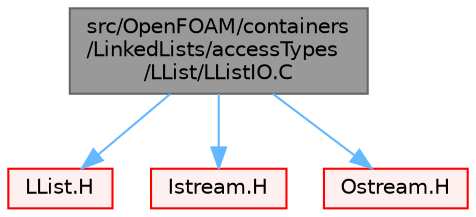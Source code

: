 digraph "src/OpenFOAM/containers/LinkedLists/accessTypes/LList/LListIO.C"
{
 // LATEX_PDF_SIZE
  bgcolor="transparent";
  edge [fontname=Helvetica,fontsize=10,labelfontname=Helvetica,labelfontsize=10];
  node [fontname=Helvetica,fontsize=10,shape=box,height=0.2,width=0.4];
  Node1 [id="Node000001",label="src/OpenFOAM/containers\l/LinkedLists/accessTypes\l/LList/LListIO.C",height=0.2,width=0.4,color="gray40", fillcolor="grey60", style="filled", fontcolor="black",tooltip=" "];
  Node1 -> Node2 [id="edge1_Node000001_Node000002",color="steelblue1",style="solid",tooltip=" "];
  Node2 [id="Node000002",label="LList.H",height=0.2,width=0.4,color="red", fillcolor="#FFF0F0", style="filled",URL="$LList_8H.html",tooltip=" "];
  Node1 -> Node32 [id="edge2_Node000001_Node000032",color="steelblue1",style="solid",tooltip=" "];
  Node32 [id="Node000032",label="Istream.H",height=0.2,width=0.4,color="red", fillcolor="#FFF0F0", style="filled",URL="$Istream_8H.html",tooltip=" "];
  Node1 -> Node59 [id="edge3_Node000001_Node000059",color="steelblue1",style="solid",tooltip=" "];
  Node59 [id="Node000059",label="Ostream.H",height=0.2,width=0.4,color="red", fillcolor="#FFF0F0", style="filled",URL="$Ostream_8H.html",tooltip=" "];
}
